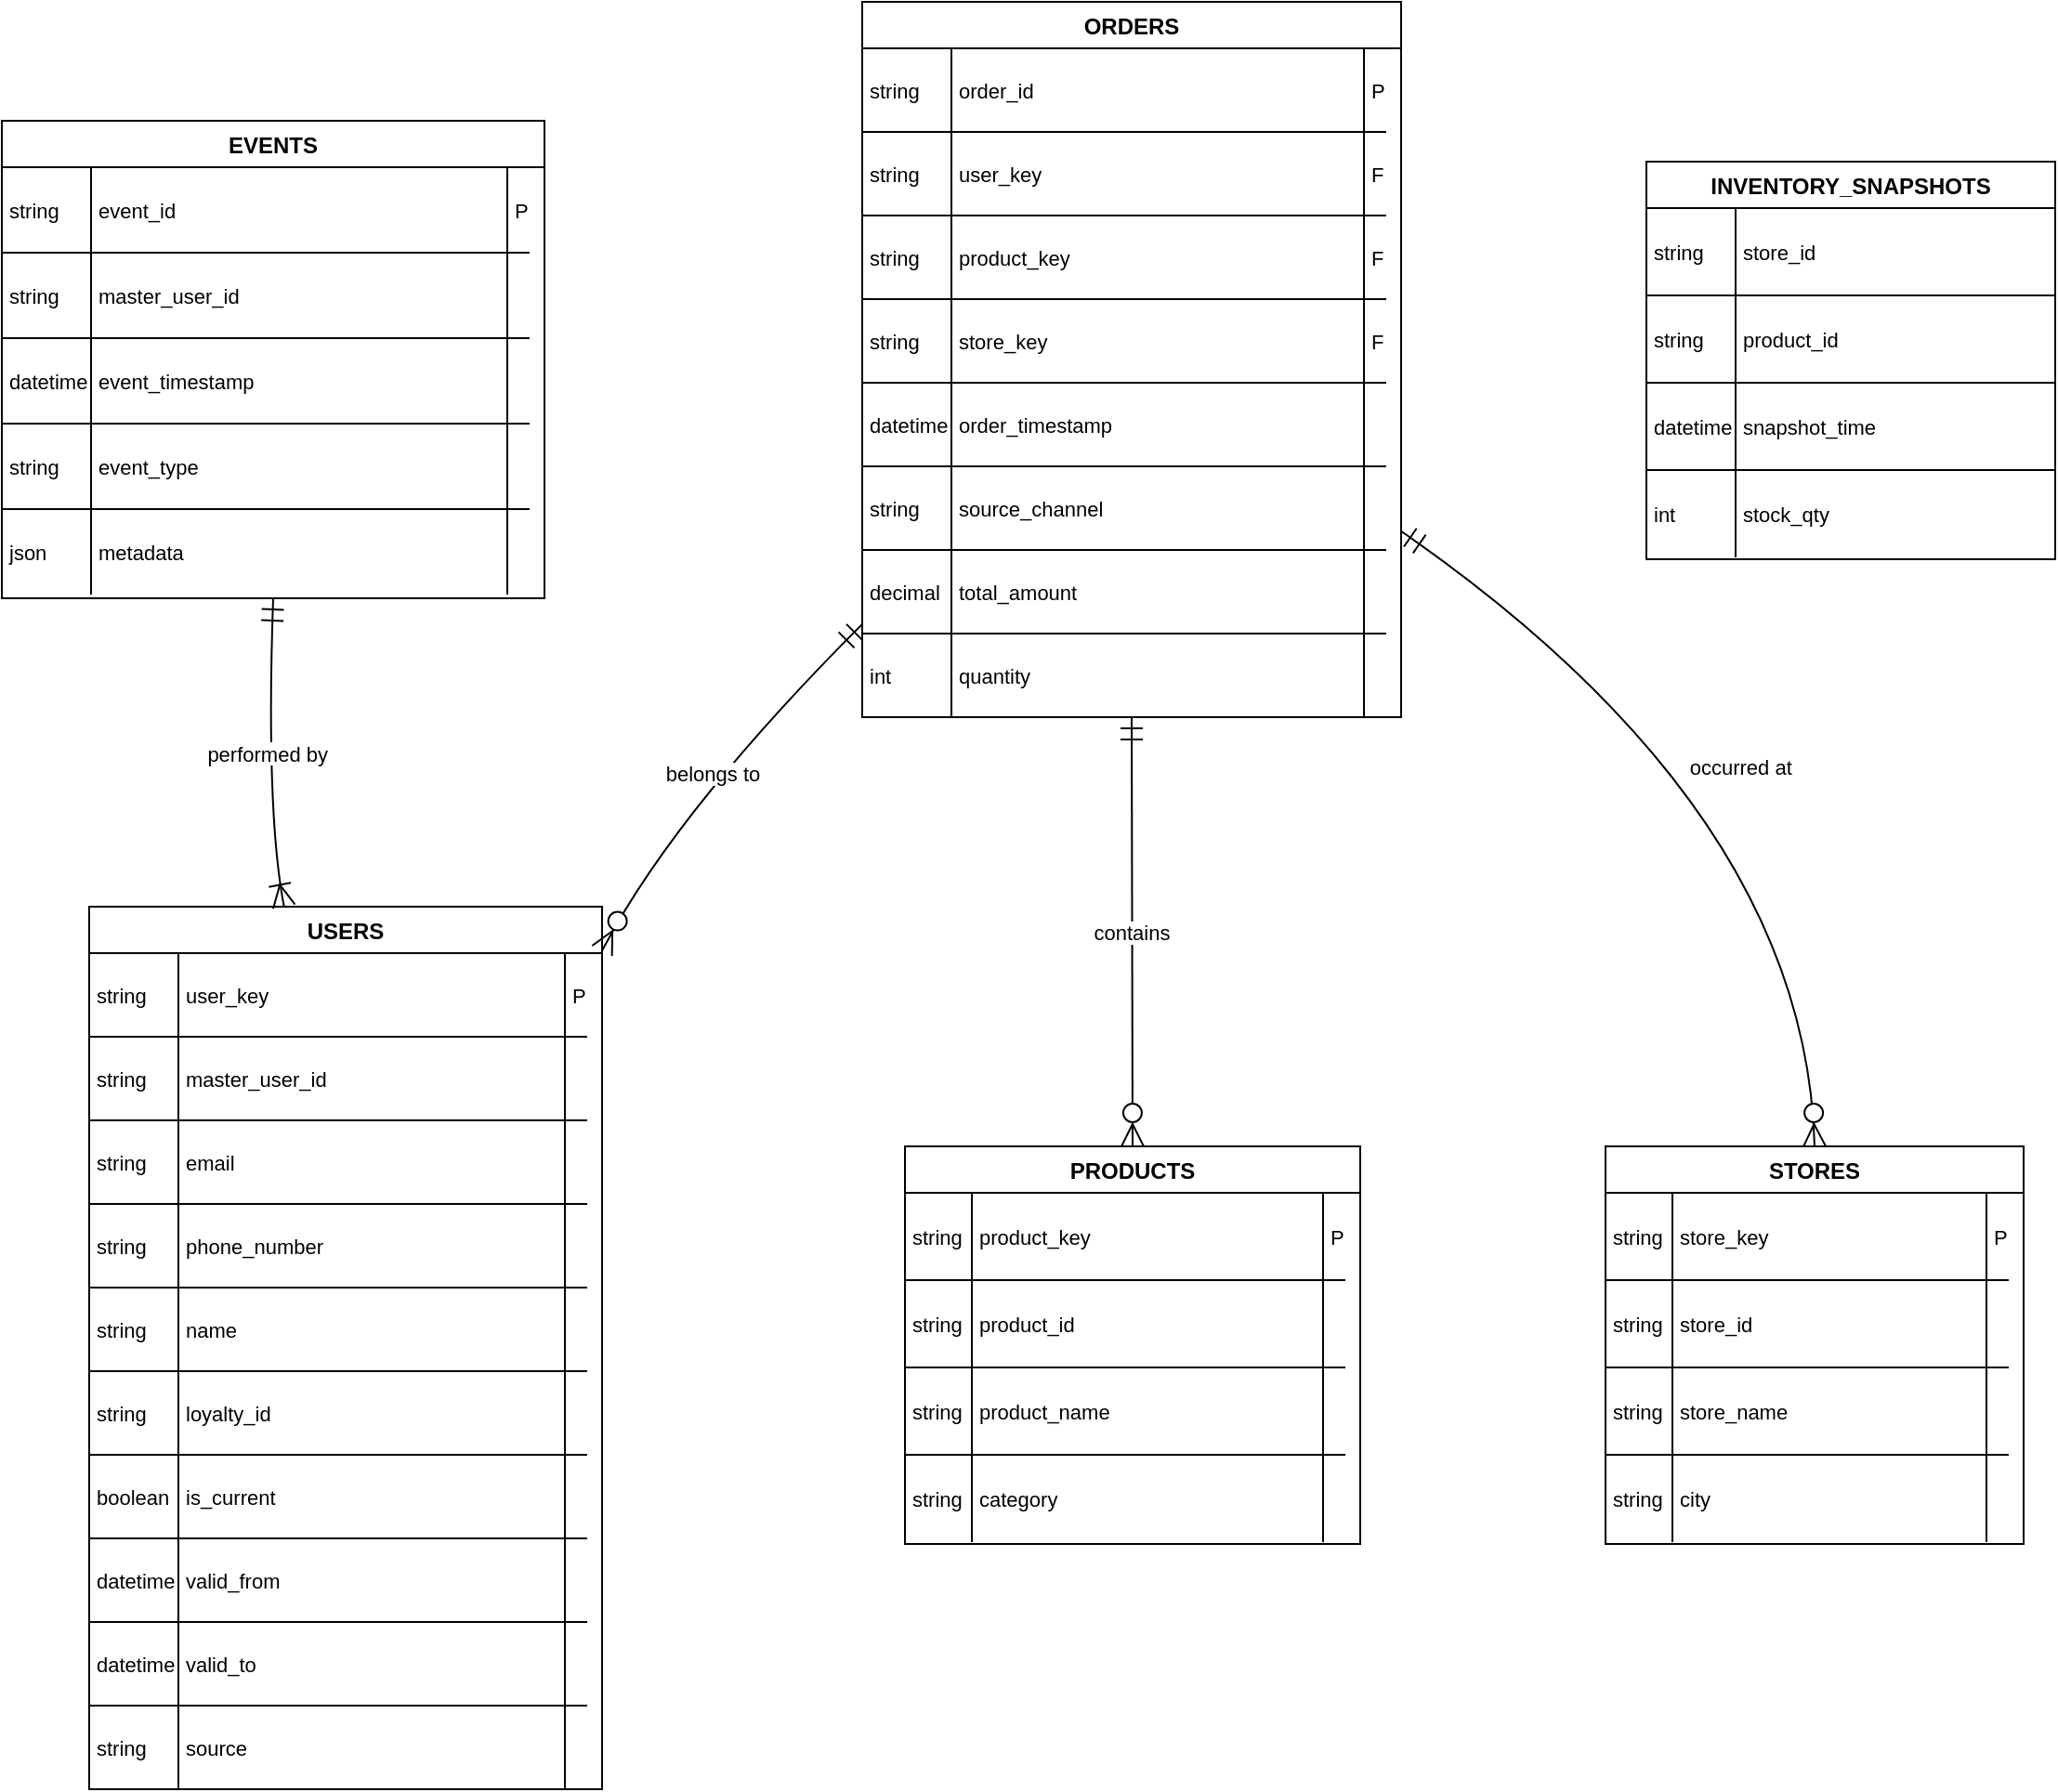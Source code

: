 <mxfile version="27.1.6" pages="2">
  <diagram name="Page-1" id="WefTRPJRLaYt9yLIdalU">
    <mxGraphModel dx="1017" dy="426" grid="1" gridSize="10" guides="1" tooltips="1" connect="1" arrows="1" fold="1" page="1" pageScale="1" pageWidth="850" pageHeight="1100" math="0" shadow="0">
      <root>
        <mxCell id="0" />
        <mxCell id="1" parent="0" />
        <mxCell id="lxnCnVTD18VQQBiebtyx-1" value="USERS" style="shape=table;startSize=25;container=1;collapsible=0;childLayout=tableLayout;fixedRows=1;rowLines=1;fontStyle=1;align=center;resizeLast=1;" vertex="1" parent="1">
          <mxGeometry x="67" y="507" width="276" height="475" as="geometry" />
        </mxCell>
        <mxCell id="lxnCnVTD18VQQBiebtyx-2" style="shape=tableRow;horizontal=0;startSize=0;swimlaneHead=0;swimlaneBody=0;fillColor=none;collapsible=0;dropTarget=0;points=[[0,0.5],[1,0.5]];portConstraint=eastwest;top=0;left=0;right=0;bottom=0;" vertex="1" parent="lxnCnVTD18VQQBiebtyx-1">
          <mxGeometry y="25" width="268" height="45" as="geometry" />
        </mxCell>
        <mxCell id="lxnCnVTD18VQQBiebtyx-3" value="string" style="shape=partialRectangle;connectable=0;fillColor=none;top=0;left=0;bottom=0;right=0;align=left;spacingLeft=2;overflow=hidden;fontSize=11;" vertex="1" parent="lxnCnVTD18VQQBiebtyx-2">
          <mxGeometry width="48" height="45" as="geometry">
            <mxRectangle width="48" height="45" as="alternateBounds" />
          </mxGeometry>
        </mxCell>
        <mxCell id="lxnCnVTD18VQQBiebtyx-4" value="user_key" style="shape=partialRectangle;connectable=0;fillColor=none;top=0;left=0;bottom=0;right=0;align=left;spacingLeft=2;overflow=hidden;fontSize=11;" vertex="1" parent="lxnCnVTD18VQQBiebtyx-2">
          <mxGeometry x="48" width="208" height="45" as="geometry">
            <mxRectangle width="208" height="45" as="alternateBounds" />
          </mxGeometry>
        </mxCell>
        <mxCell id="lxnCnVTD18VQQBiebtyx-5" value="PK" style="shape=partialRectangle;connectable=0;fillColor=none;top=0;left=0;bottom=0;right=0;align=left;spacingLeft=2;overflow=hidden;fontSize=11;" vertex="1" parent="lxnCnVTD18VQQBiebtyx-2">
          <mxGeometry x="256" width="12" height="45" as="geometry">
            <mxRectangle width="12" height="45" as="alternateBounds" />
          </mxGeometry>
        </mxCell>
        <mxCell id="lxnCnVTD18VQQBiebtyx-6" style="shape=tableRow;horizontal=0;startSize=0;swimlaneHead=0;swimlaneBody=0;fillColor=none;collapsible=0;dropTarget=0;points=[[0,0.5],[1,0.5]];portConstraint=eastwest;top=0;left=0;right=0;bottom=0;" vertex="1" parent="lxnCnVTD18VQQBiebtyx-1">
          <mxGeometry y="70" width="268" height="45" as="geometry" />
        </mxCell>
        <mxCell id="lxnCnVTD18VQQBiebtyx-7" value="string" style="shape=partialRectangle;connectable=0;fillColor=none;top=0;left=0;bottom=0;right=0;align=left;spacingLeft=2;overflow=hidden;fontSize=11;" vertex="1" parent="lxnCnVTD18VQQBiebtyx-6">
          <mxGeometry width="48" height="45" as="geometry">
            <mxRectangle width="48" height="45" as="alternateBounds" />
          </mxGeometry>
        </mxCell>
        <mxCell id="lxnCnVTD18VQQBiebtyx-8" value="master_user_id" style="shape=partialRectangle;connectable=0;fillColor=none;top=0;left=0;bottom=0;right=0;align=left;spacingLeft=2;overflow=hidden;fontSize=11;" vertex="1" parent="lxnCnVTD18VQQBiebtyx-6">
          <mxGeometry x="48" width="208" height="45" as="geometry">
            <mxRectangle width="208" height="45" as="alternateBounds" />
          </mxGeometry>
        </mxCell>
        <mxCell id="lxnCnVTD18VQQBiebtyx-9" value="" style="shape=partialRectangle;connectable=0;fillColor=none;top=0;left=0;bottom=0;right=0;align=left;spacingLeft=2;overflow=hidden;fontSize=11;" vertex="1" parent="lxnCnVTD18VQQBiebtyx-6">
          <mxGeometry x="256" width="12" height="45" as="geometry">
            <mxRectangle width="12" height="45" as="alternateBounds" />
          </mxGeometry>
        </mxCell>
        <mxCell id="lxnCnVTD18VQQBiebtyx-10" style="shape=tableRow;horizontal=0;startSize=0;swimlaneHead=0;swimlaneBody=0;fillColor=none;collapsible=0;dropTarget=0;points=[[0,0.5],[1,0.5]];portConstraint=eastwest;top=0;left=0;right=0;bottom=0;" vertex="1" parent="lxnCnVTD18VQQBiebtyx-1">
          <mxGeometry y="115" width="268" height="45" as="geometry" />
        </mxCell>
        <mxCell id="lxnCnVTD18VQQBiebtyx-11" value="string" style="shape=partialRectangle;connectable=0;fillColor=none;top=0;left=0;bottom=0;right=0;align=left;spacingLeft=2;overflow=hidden;fontSize=11;" vertex="1" parent="lxnCnVTD18VQQBiebtyx-10">
          <mxGeometry width="48" height="45" as="geometry">
            <mxRectangle width="48" height="45" as="alternateBounds" />
          </mxGeometry>
        </mxCell>
        <mxCell id="lxnCnVTD18VQQBiebtyx-12" value="email" style="shape=partialRectangle;connectable=0;fillColor=none;top=0;left=0;bottom=0;right=0;align=left;spacingLeft=2;overflow=hidden;fontSize=11;" vertex="1" parent="lxnCnVTD18VQQBiebtyx-10">
          <mxGeometry x="48" width="208" height="45" as="geometry">
            <mxRectangle width="208" height="45" as="alternateBounds" />
          </mxGeometry>
        </mxCell>
        <mxCell id="lxnCnVTD18VQQBiebtyx-13" value="" style="shape=partialRectangle;connectable=0;fillColor=none;top=0;left=0;bottom=0;right=0;align=left;spacingLeft=2;overflow=hidden;fontSize=11;" vertex="1" parent="lxnCnVTD18VQQBiebtyx-10">
          <mxGeometry x="256" width="12" height="45" as="geometry">
            <mxRectangle width="12" height="45" as="alternateBounds" />
          </mxGeometry>
        </mxCell>
        <mxCell id="lxnCnVTD18VQQBiebtyx-14" style="shape=tableRow;horizontal=0;startSize=0;swimlaneHead=0;swimlaneBody=0;fillColor=none;collapsible=0;dropTarget=0;points=[[0,0.5],[1,0.5]];portConstraint=eastwest;top=0;left=0;right=0;bottom=0;" vertex="1" parent="lxnCnVTD18VQQBiebtyx-1">
          <mxGeometry y="160" width="268" height="45" as="geometry" />
        </mxCell>
        <mxCell id="lxnCnVTD18VQQBiebtyx-15" value="string" style="shape=partialRectangle;connectable=0;fillColor=none;top=0;left=0;bottom=0;right=0;align=left;spacingLeft=2;overflow=hidden;fontSize=11;" vertex="1" parent="lxnCnVTD18VQQBiebtyx-14">
          <mxGeometry width="48" height="45" as="geometry">
            <mxRectangle width="48" height="45" as="alternateBounds" />
          </mxGeometry>
        </mxCell>
        <mxCell id="lxnCnVTD18VQQBiebtyx-16" value="phone_number" style="shape=partialRectangle;connectable=0;fillColor=none;top=0;left=0;bottom=0;right=0;align=left;spacingLeft=2;overflow=hidden;fontSize=11;" vertex="1" parent="lxnCnVTD18VQQBiebtyx-14">
          <mxGeometry x="48" width="208" height="45" as="geometry">
            <mxRectangle width="208" height="45" as="alternateBounds" />
          </mxGeometry>
        </mxCell>
        <mxCell id="lxnCnVTD18VQQBiebtyx-17" value="" style="shape=partialRectangle;connectable=0;fillColor=none;top=0;left=0;bottom=0;right=0;align=left;spacingLeft=2;overflow=hidden;fontSize=11;" vertex="1" parent="lxnCnVTD18VQQBiebtyx-14">
          <mxGeometry x="256" width="12" height="45" as="geometry">
            <mxRectangle width="12" height="45" as="alternateBounds" />
          </mxGeometry>
        </mxCell>
        <mxCell id="lxnCnVTD18VQQBiebtyx-18" style="shape=tableRow;horizontal=0;startSize=0;swimlaneHead=0;swimlaneBody=0;fillColor=none;collapsible=0;dropTarget=0;points=[[0,0.5],[1,0.5]];portConstraint=eastwest;top=0;left=0;right=0;bottom=0;" vertex="1" parent="lxnCnVTD18VQQBiebtyx-1">
          <mxGeometry y="205" width="268" height="45" as="geometry" />
        </mxCell>
        <mxCell id="lxnCnVTD18VQQBiebtyx-19" value="string" style="shape=partialRectangle;connectable=0;fillColor=none;top=0;left=0;bottom=0;right=0;align=left;spacingLeft=2;overflow=hidden;fontSize=11;" vertex="1" parent="lxnCnVTD18VQQBiebtyx-18">
          <mxGeometry width="48" height="45" as="geometry">
            <mxRectangle width="48" height="45" as="alternateBounds" />
          </mxGeometry>
        </mxCell>
        <mxCell id="lxnCnVTD18VQQBiebtyx-20" value="name" style="shape=partialRectangle;connectable=0;fillColor=none;top=0;left=0;bottom=0;right=0;align=left;spacingLeft=2;overflow=hidden;fontSize=11;" vertex="1" parent="lxnCnVTD18VQQBiebtyx-18">
          <mxGeometry x="48" width="208" height="45" as="geometry">
            <mxRectangle width="208" height="45" as="alternateBounds" />
          </mxGeometry>
        </mxCell>
        <mxCell id="lxnCnVTD18VQQBiebtyx-21" value="" style="shape=partialRectangle;connectable=0;fillColor=none;top=0;left=0;bottom=0;right=0;align=left;spacingLeft=2;overflow=hidden;fontSize=11;" vertex="1" parent="lxnCnVTD18VQQBiebtyx-18">
          <mxGeometry x="256" width="12" height="45" as="geometry">
            <mxRectangle width="12" height="45" as="alternateBounds" />
          </mxGeometry>
        </mxCell>
        <mxCell id="lxnCnVTD18VQQBiebtyx-22" style="shape=tableRow;horizontal=0;startSize=0;swimlaneHead=0;swimlaneBody=0;fillColor=none;collapsible=0;dropTarget=0;points=[[0,0.5],[1,0.5]];portConstraint=eastwest;top=0;left=0;right=0;bottom=0;" vertex="1" parent="lxnCnVTD18VQQBiebtyx-1">
          <mxGeometry y="250" width="268" height="45" as="geometry" />
        </mxCell>
        <mxCell id="lxnCnVTD18VQQBiebtyx-23" value="string" style="shape=partialRectangle;connectable=0;fillColor=none;top=0;left=0;bottom=0;right=0;align=left;spacingLeft=2;overflow=hidden;fontSize=11;" vertex="1" parent="lxnCnVTD18VQQBiebtyx-22">
          <mxGeometry width="48" height="45" as="geometry">
            <mxRectangle width="48" height="45" as="alternateBounds" />
          </mxGeometry>
        </mxCell>
        <mxCell id="lxnCnVTD18VQQBiebtyx-24" value="loyalty_id" style="shape=partialRectangle;connectable=0;fillColor=none;top=0;left=0;bottom=0;right=0;align=left;spacingLeft=2;overflow=hidden;fontSize=11;" vertex="1" parent="lxnCnVTD18VQQBiebtyx-22">
          <mxGeometry x="48" width="208" height="45" as="geometry">
            <mxRectangle width="208" height="45" as="alternateBounds" />
          </mxGeometry>
        </mxCell>
        <mxCell id="lxnCnVTD18VQQBiebtyx-25" value="" style="shape=partialRectangle;connectable=0;fillColor=none;top=0;left=0;bottom=0;right=0;align=left;spacingLeft=2;overflow=hidden;fontSize=11;" vertex="1" parent="lxnCnVTD18VQQBiebtyx-22">
          <mxGeometry x="256" width="12" height="45" as="geometry">
            <mxRectangle width="12" height="45" as="alternateBounds" />
          </mxGeometry>
        </mxCell>
        <mxCell id="lxnCnVTD18VQQBiebtyx-26" style="shape=tableRow;horizontal=0;startSize=0;swimlaneHead=0;swimlaneBody=0;fillColor=none;collapsible=0;dropTarget=0;points=[[0,0.5],[1,0.5]];portConstraint=eastwest;top=0;left=0;right=0;bottom=0;" vertex="1" parent="lxnCnVTD18VQQBiebtyx-1">
          <mxGeometry y="295" width="268" height="45" as="geometry" />
        </mxCell>
        <mxCell id="lxnCnVTD18VQQBiebtyx-27" value="boolean" style="shape=partialRectangle;connectable=0;fillColor=none;top=0;left=0;bottom=0;right=0;align=left;spacingLeft=2;overflow=hidden;fontSize=11;" vertex="1" parent="lxnCnVTD18VQQBiebtyx-26">
          <mxGeometry width="48" height="45" as="geometry">
            <mxRectangle width="48" height="45" as="alternateBounds" />
          </mxGeometry>
        </mxCell>
        <mxCell id="lxnCnVTD18VQQBiebtyx-28" value="is_current" style="shape=partialRectangle;connectable=0;fillColor=none;top=0;left=0;bottom=0;right=0;align=left;spacingLeft=2;overflow=hidden;fontSize=11;" vertex="1" parent="lxnCnVTD18VQQBiebtyx-26">
          <mxGeometry x="48" width="208" height="45" as="geometry">
            <mxRectangle width="208" height="45" as="alternateBounds" />
          </mxGeometry>
        </mxCell>
        <mxCell id="lxnCnVTD18VQQBiebtyx-29" value="" style="shape=partialRectangle;connectable=0;fillColor=none;top=0;left=0;bottom=0;right=0;align=left;spacingLeft=2;overflow=hidden;fontSize=11;" vertex="1" parent="lxnCnVTD18VQQBiebtyx-26">
          <mxGeometry x="256" width="12" height="45" as="geometry">
            <mxRectangle width="12" height="45" as="alternateBounds" />
          </mxGeometry>
        </mxCell>
        <mxCell id="lxnCnVTD18VQQBiebtyx-30" style="shape=tableRow;horizontal=0;startSize=0;swimlaneHead=0;swimlaneBody=0;fillColor=none;collapsible=0;dropTarget=0;points=[[0,0.5],[1,0.5]];portConstraint=eastwest;top=0;left=0;right=0;bottom=0;" vertex="1" parent="lxnCnVTD18VQQBiebtyx-1">
          <mxGeometry y="340" width="268" height="45" as="geometry" />
        </mxCell>
        <mxCell id="lxnCnVTD18VQQBiebtyx-31" value="datetime" style="shape=partialRectangle;connectable=0;fillColor=none;top=0;left=0;bottom=0;right=0;align=left;spacingLeft=2;overflow=hidden;fontSize=11;" vertex="1" parent="lxnCnVTD18VQQBiebtyx-30">
          <mxGeometry width="48" height="45" as="geometry">
            <mxRectangle width="48" height="45" as="alternateBounds" />
          </mxGeometry>
        </mxCell>
        <mxCell id="lxnCnVTD18VQQBiebtyx-32" value="valid_from" style="shape=partialRectangle;connectable=0;fillColor=none;top=0;left=0;bottom=0;right=0;align=left;spacingLeft=2;overflow=hidden;fontSize=11;" vertex="1" parent="lxnCnVTD18VQQBiebtyx-30">
          <mxGeometry x="48" width="208" height="45" as="geometry">
            <mxRectangle width="208" height="45" as="alternateBounds" />
          </mxGeometry>
        </mxCell>
        <mxCell id="lxnCnVTD18VQQBiebtyx-33" value="" style="shape=partialRectangle;connectable=0;fillColor=none;top=0;left=0;bottom=0;right=0;align=left;spacingLeft=2;overflow=hidden;fontSize=11;" vertex="1" parent="lxnCnVTD18VQQBiebtyx-30">
          <mxGeometry x="256" width="12" height="45" as="geometry">
            <mxRectangle width="12" height="45" as="alternateBounds" />
          </mxGeometry>
        </mxCell>
        <mxCell id="lxnCnVTD18VQQBiebtyx-34" style="shape=tableRow;horizontal=0;startSize=0;swimlaneHead=0;swimlaneBody=0;fillColor=none;collapsible=0;dropTarget=0;points=[[0,0.5],[1,0.5]];portConstraint=eastwest;top=0;left=0;right=0;bottom=0;" vertex="1" parent="lxnCnVTD18VQQBiebtyx-1">
          <mxGeometry y="385" width="268" height="45" as="geometry" />
        </mxCell>
        <mxCell id="lxnCnVTD18VQQBiebtyx-35" value="datetime" style="shape=partialRectangle;connectable=0;fillColor=none;top=0;left=0;bottom=0;right=0;align=left;spacingLeft=2;overflow=hidden;fontSize=11;" vertex="1" parent="lxnCnVTD18VQQBiebtyx-34">
          <mxGeometry width="48" height="45" as="geometry">
            <mxRectangle width="48" height="45" as="alternateBounds" />
          </mxGeometry>
        </mxCell>
        <mxCell id="lxnCnVTD18VQQBiebtyx-36" value="valid_to" style="shape=partialRectangle;connectable=0;fillColor=none;top=0;left=0;bottom=0;right=0;align=left;spacingLeft=2;overflow=hidden;fontSize=11;" vertex="1" parent="lxnCnVTD18VQQBiebtyx-34">
          <mxGeometry x="48" width="208" height="45" as="geometry">
            <mxRectangle width="208" height="45" as="alternateBounds" />
          </mxGeometry>
        </mxCell>
        <mxCell id="lxnCnVTD18VQQBiebtyx-37" value="" style="shape=partialRectangle;connectable=0;fillColor=none;top=0;left=0;bottom=0;right=0;align=left;spacingLeft=2;overflow=hidden;fontSize=11;" vertex="1" parent="lxnCnVTD18VQQBiebtyx-34">
          <mxGeometry x="256" width="12" height="45" as="geometry">
            <mxRectangle width="12" height="45" as="alternateBounds" />
          </mxGeometry>
        </mxCell>
        <mxCell id="lxnCnVTD18VQQBiebtyx-38" style="shape=tableRow;horizontal=0;startSize=0;swimlaneHead=0;swimlaneBody=0;fillColor=none;collapsible=0;dropTarget=0;points=[[0,0.5],[1,0.5]];portConstraint=eastwest;top=0;left=0;right=0;bottom=0;" vertex="1" parent="lxnCnVTD18VQQBiebtyx-1">
          <mxGeometry y="430" width="268" height="45" as="geometry" />
        </mxCell>
        <mxCell id="lxnCnVTD18VQQBiebtyx-39" value="string" style="shape=partialRectangle;connectable=0;fillColor=none;top=0;left=0;bottom=0;right=0;align=left;spacingLeft=2;overflow=hidden;fontSize=11;" vertex="1" parent="lxnCnVTD18VQQBiebtyx-38">
          <mxGeometry width="48" height="45" as="geometry">
            <mxRectangle width="48" height="45" as="alternateBounds" />
          </mxGeometry>
        </mxCell>
        <mxCell id="lxnCnVTD18VQQBiebtyx-40" value="source" style="shape=partialRectangle;connectable=0;fillColor=none;top=0;left=0;bottom=0;right=0;align=left;spacingLeft=2;overflow=hidden;fontSize=11;" vertex="1" parent="lxnCnVTD18VQQBiebtyx-38">
          <mxGeometry x="48" width="208" height="45" as="geometry">
            <mxRectangle width="208" height="45" as="alternateBounds" />
          </mxGeometry>
        </mxCell>
        <mxCell id="lxnCnVTD18VQQBiebtyx-41" value="" style="shape=partialRectangle;connectable=0;fillColor=none;top=0;left=0;bottom=0;right=0;align=left;spacingLeft=2;overflow=hidden;fontSize=11;" vertex="1" parent="lxnCnVTD18VQQBiebtyx-38">
          <mxGeometry x="256" width="12" height="45" as="geometry">
            <mxRectangle width="12" height="45" as="alternateBounds" />
          </mxGeometry>
        </mxCell>
        <mxCell id="lxnCnVTD18VQQBiebtyx-42" value="ORDERS" style="shape=table;startSize=25;container=1;collapsible=0;childLayout=tableLayout;fixedRows=1;rowLines=1;fontStyle=1;align=center;resizeLast=1;" vertex="1" parent="1">
          <mxGeometry x="483" y="20" width="290" height="385" as="geometry" />
        </mxCell>
        <mxCell id="lxnCnVTD18VQQBiebtyx-43" style="shape=tableRow;horizontal=0;startSize=0;swimlaneHead=0;swimlaneBody=0;fillColor=none;collapsible=0;dropTarget=0;points=[[0,0.5],[1,0.5]];portConstraint=eastwest;top=0;left=0;right=0;bottom=0;" vertex="1" parent="lxnCnVTD18VQQBiebtyx-42">
          <mxGeometry y="25" width="282" height="45" as="geometry" />
        </mxCell>
        <mxCell id="lxnCnVTD18VQQBiebtyx-44" value="string" style="shape=partialRectangle;connectable=0;fillColor=none;top=0;left=0;bottom=0;right=0;align=left;spacingLeft=2;overflow=hidden;fontSize=11;" vertex="1" parent="lxnCnVTD18VQQBiebtyx-43">
          <mxGeometry width="48" height="45" as="geometry">
            <mxRectangle width="48" height="45" as="alternateBounds" />
          </mxGeometry>
        </mxCell>
        <mxCell id="lxnCnVTD18VQQBiebtyx-45" value="order_id" style="shape=partialRectangle;connectable=0;fillColor=none;top=0;left=0;bottom=0;right=0;align=left;spacingLeft=2;overflow=hidden;fontSize=11;" vertex="1" parent="lxnCnVTD18VQQBiebtyx-43">
          <mxGeometry x="48" width="222" height="45" as="geometry">
            <mxRectangle width="222" height="45" as="alternateBounds" />
          </mxGeometry>
        </mxCell>
        <mxCell id="lxnCnVTD18VQQBiebtyx-46" value="PK" style="shape=partialRectangle;connectable=0;fillColor=none;top=0;left=0;bottom=0;right=0;align=left;spacingLeft=2;overflow=hidden;fontSize=11;" vertex="1" parent="lxnCnVTD18VQQBiebtyx-43">
          <mxGeometry x="270" width="12" height="45" as="geometry">
            <mxRectangle width="12" height="45" as="alternateBounds" />
          </mxGeometry>
        </mxCell>
        <mxCell id="lxnCnVTD18VQQBiebtyx-47" style="shape=tableRow;horizontal=0;startSize=0;swimlaneHead=0;swimlaneBody=0;fillColor=none;collapsible=0;dropTarget=0;points=[[0,0.5],[1,0.5]];portConstraint=eastwest;top=0;left=0;right=0;bottom=0;" vertex="1" parent="lxnCnVTD18VQQBiebtyx-42">
          <mxGeometry y="70" width="282" height="45" as="geometry" />
        </mxCell>
        <mxCell id="lxnCnVTD18VQQBiebtyx-48" value="string" style="shape=partialRectangle;connectable=0;fillColor=none;top=0;left=0;bottom=0;right=0;align=left;spacingLeft=2;overflow=hidden;fontSize=11;" vertex="1" parent="lxnCnVTD18VQQBiebtyx-47">
          <mxGeometry width="48" height="45" as="geometry">
            <mxRectangle width="48" height="45" as="alternateBounds" />
          </mxGeometry>
        </mxCell>
        <mxCell id="lxnCnVTD18VQQBiebtyx-49" value="user_key" style="shape=partialRectangle;connectable=0;fillColor=none;top=0;left=0;bottom=0;right=0;align=left;spacingLeft=2;overflow=hidden;fontSize=11;" vertex="1" parent="lxnCnVTD18VQQBiebtyx-47">
          <mxGeometry x="48" width="222" height="45" as="geometry">
            <mxRectangle width="222" height="45" as="alternateBounds" />
          </mxGeometry>
        </mxCell>
        <mxCell id="lxnCnVTD18VQQBiebtyx-50" value="FK" style="shape=partialRectangle;connectable=0;fillColor=none;top=0;left=0;bottom=0;right=0;align=left;spacingLeft=2;overflow=hidden;fontSize=11;" vertex="1" parent="lxnCnVTD18VQQBiebtyx-47">
          <mxGeometry x="270" width="12" height="45" as="geometry">
            <mxRectangle width="12" height="45" as="alternateBounds" />
          </mxGeometry>
        </mxCell>
        <mxCell id="lxnCnVTD18VQQBiebtyx-51" style="shape=tableRow;horizontal=0;startSize=0;swimlaneHead=0;swimlaneBody=0;fillColor=none;collapsible=0;dropTarget=0;points=[[0,0.5],[1,0.5]];portConstraint=eastwest;top=0;left=0;right=0;bottom=0;" vertex="1" parent="lxnCnVTD18VQQBiebtyx-42">
          <mxGeometry y="115" width="282" height="45" as="geometry" />
        </mxCell>
        <mxCell id="lxnCnVTD18VQQBiebtyx-52" value="string" style="shape=partialRectangle;connectable=0;fillColor=none;top=0;left=0;bottom=0;right=0;align=left;spacingLeft=2;overflow=hidden;fontSize=11;" vertex="1" parent="lxnCnVTD18VQQBiebtyx-51">
          <mxGeometry width="48" height="45" as="geometry">
            <mxRectangle width="48" height="45" as="alternateBounds" />
          </mxGeometry>
        </mxCell>
        <mxCell id="lxnCnVTD18VQQBiebtyx-53" value="product_key" style="shape=partialRectangle;connectable=0;fillColor=none;top=0;left=0;bottom=0;right=0;align=left;spacingLeft=2;overflow=hidden;fontSize=11;" vertex="1" parent="lxnCnVTD18VQQBiebtyx-51">
          <mxGeometry x="48" width="222" height="45" as="geometry">
            <mxRectangle width="222" height="45" as="alternateBounds" />
          </mxGeometry>
        </mxCell>
        <mxCell id="lxnCnVTD18VQQBiebtyx-54" value="FK" style="shape=partialRectangle;connectable=0;fillColor=none;top=0;left=0;bottom=0;right=0;align=left;spacingLeft=2;overflow=hidden;fontSize=11;" vertex="1" parent="lxnCnVTD18VQQBiebtyx-51">
          <mxGeometry x="270" width="12" height="45" as="geometry">
            <mxRectangle width="12" height="45" as="alternateBounds" />
          </mxGeometry>
        </mxCell>
        <mxCell id="lxnCnVTD18VQQBiebtyx-55" style="shape=tableRow;horizontal=0;startSize=0;swimlaneHead=0;swimlaneBody=0;fillColor=none;collapsible=0;dropTarget=0;points=[[0,0.5],[1,0.5]];portConstraint=eastwest;top=0;left=0;right=0;bottom=0;" vertex="1" parent="lxnCnVTD18VQQBiebtyx-42">
          <mxGeometry y="160" width="282" height="45" as="geometry" />
        </mxCell>
        <mxCell id="lxnCnVTD18VQQBiebtyx-56" value="string" style="shape=partialRectangle;connectable=0;fillColor=none;top=0;left=0;bottom=0;right=0;align=left;spacingLeft=2;overflow=hidden;fontSize=11;" vertex="1" parent="lxnCnVTD18VQQBiebtyx-55">
          <mxGeometry width="48" height="45" as="geometry">
            <mxRectangle width="48" height="45" as="alternateBounds" />
          </mxGeometry>
        </mxCell>
        <mxCell id="lxnCnVTD18VQQBiebtyx-57" value="store_key" style="shape=partialRectangle;connectable=0;fillColor=none;top=0;left=0;bottom=0;right=0;align=left;spacingLeft=2;overflow=hidden;fontSize=11;" vertex="1" parent="lxnCnVTD18VQQBiebtyx-55">
          <mxGeometry x="48" width="222" height="45" as="geometry">
            <mxRectangle width="222" height="45" as="alternateBounds" />
          </mxGeometry>
        </mxCell>
        <mxCell id="lxnCnVTD18VQQBiebtyx-58" value="FK" style="shape=partialRectangle;connectable=0;fillColor=none;top=0;left=0;bottom=0;right=0;align=left;spacingLeft=2;overflow=hidden;fontSize=11;" vertex="1" parent="lxnCnVTD18VQQBiebtyx-55">
          <mxGeometry x="270" width="12" height="45" as="geometry">
            <mxRectangle width="12" height="45" as="alternateBounds" />
          </mxGeometry>
        </mxCell>
        <mxCell id="lxnCnVTD18VQQBiebtyx-59" style="shape=tableRow;horizontal=0;startSize=0;swimlaneHead=0;swimlaneBody=0;fillColor=none;collapsible=0;dropTarget=0;points=[[0,0.5],[1,0.5]];portConstraint=eastwest;top=0;left=0;right=0;bottom=0;" vertex="1" parent="lxnCnVTD18VQQBiebtyx-42">
          <mxGeometry y="205" width="282" height="45" as="geometry" />
        </mxCell>
        <mxCell id="lxnCnVTD18VQQBiebtyx-60" value="datetime" style="shape=partialRectangle;connectable=0;fillColor=none;top=0;left=0;bottom=0;right=0;align=left;spacingLeft=2;overflow=hidden;fontSize=11;" vertex="1" parent="lxnCnVTD18VQQBiebtyx-59">
          <mxGeometry width="48" height="45" as="geometry">
            <mxRectangle width="48" height="45" as="alternateBounds" />
          </mxGeometry>
        </mxCell>
        <mxCell id="lxnCnVTD18VQQBiebtyx-61" value="order_timestamp" style="shape=partialRectangle;connectable=0;fillColor=none;top=0;left=0;bottom=0;right=0;align=left;spacingLeft=2;overflow=hidden;fontSize=11;" vertex="1" parent="lxnCnVTD18VQQBiebtyx-59">
          <mxGeometry x="48" width="222" height="45" as="geometry">
            <mxRectangle width="222" height="45" as="alternateBounds" />
          </mxGeometry>
        </mxCell>
        <mxCell id="lxnCnVTD18VQQBiebtyx-62" value="" style="shape=partialRectangle;connectable=0;fillColor=none;top=0;left=0;bottom=0;right=0;align=left;spacingLeft=2;overflow=hidden;fontSize=11;" vertex="1" parent="lxnCnVTD18VQQBiebtyx-59">
          <mxGeometry x="270" width="12" height="45" as="geometry">
            <mxRectangle width="12" height="45" as="alternateBounds" />
          </mxGeometry>
        </mxCell>
        <mxCell id="lxnCnVTD18VQQBiebtyx-63" style="shape=tableRow;horizontal=0;startSize=0;swimlaneHead=0;swimlaneBody=0;fillColor=none;collapsible=0;dropTarget=0;points=[[0,0.5],[1,0.5]];portConstraint=eastwest;top=0;left=0;right=0;bottom=0;" vertex="1" parent="lxnCnVTD18VQQBiebtyx-42">
          <mxGeometry y="250" width="282" height="45" as="geometry" />
        </mxCell>
        <mxCell id="lxnCnVTD18VQQBiebtyx-64" value="string" style="shape=partialRectangle;connectable=0;fillColor=none;top=0;left=0;bottom=0;right=0;align=left;spacingLeft=2;overflow=hidden;fontSize=11;" vertex="1" parent="lxnCnVTD18VQQBiebtyx-63">
          <mxGeometry width="48" height="45" as="geometry">
            <mxRectangle width="48" height="45" as="alternateBounds" />
          </mxGeometry>
        </mxCell>
        <mxCell id="lxnCnVTD18VQQBiebtyx-65" value="source_channel" style="shape=partialRectangle;connectable=0;fillColor=none;top=0;left=0;bottom=0;right=0;align=left;spacingLeft=2;overflow=hidden;fontSize=11;" vertex="1" parent="lxnCnVTD18VQQBiebtyx-63">
          <mxGeometry x="48" width="222" height="45" as="geometry">
            <mxRectangle width="222" height="45" as="alternateBounds" />
          </mxGeometry>
        </mxCell>
        <mxCell id="lxnCnVTD18VQQBiebtyx-66" value="" style="shape=partialRectangle;connectable=0;fillColor=none;top=0;left=0;bottom=0;right=0;align=left;spacingLeft=2;overflow=hidden;fontSize=11;" vertex="1" parent="lxnCnVTD18VQQBiebtyx-63">
          <mxGeometry x="270" width="12" height="45" as="geometry">
            <mxRectangle width="12" height="45" as="alternateBounds" />
          </mxGeometry>
        </mxCell>
        <mxCell id="lxnCnVTD18VQQBiebtyx-67" style="shape=tableRow;horizontal=0;startSize=0;swimlaneHead=0;swimlaneBody=0;fillColor=none;collapsible=0;dropTarget=0;points=[[0,0.5],[1,0.5]];portConstraint=eastwest;top=0;left=0;right=0;bottom=0;" vertex="1" parent="lxnCnVTD18VQQBiebtyx-42">
          <mxGeometry y="295" width="282" height="45" as="geometry" />
        </mxCell>
        <mxCell id="lxnCnVTD18VQQBiebtyx-68" value="decimal" style="shape=partialRectangle;connectable=0;fillColor=none;top=0;left=0;bottom=0;right=0;align=left;spacingLeft=2;overflow=hidden;fontSize=11;" vertex="1" parent="lxnCnVTD18VQQBiebtyx-67">
          <mxGeometry width="48" height="45" as="geometry">
            <mxRectangle width="48" height="45" as="alternateBounds" />
          </mxGeometry>
        </mxCell>
        <mxCell id="lxnCnVTD18VQQBiebtyx-69" value="total_amount" style="shape=partialRectangle;connectable=0;fillColor=none;top=0;left=0;bottom=0;right=0;align=left;spacingLeft=2;overflow=hidden;fontSize=11;" vertex="1" parent="lxnCnVTD18VQQBiebtyx-67">
          <mxGeometry x="48" width="222" height="45" as="geometry">
            <mxRectangle width="222" height="45" as="alternateBounds" />
          </mxGeometry>
        </mxCell>
        <mxCell id="lxnCnVTD18VQQBiebtyx-70" value="" style="shape=partialRectangle;connectable=0;fillColor=none;top=0;left=0;bottom=0;right=0;align=left;spacingLeft=2;overflow=hidden;fontSize=11;" vertex="1" parent="lxnCnVTD18VQQBiebtyx-67">
          <mxGeometry x="270" width="12" height="45" as="geometry">
            <mxRectangle width="12" height="45" as="alternateBounds" />
          </mxGeometry>
        </mxCell>
        <mxCell id="lxnCnVTD18VQQBiebtyx-71" style="shape=tableRow;horizontal=0;startSize=0;swimlaneHead=0;swimlaneBody=0;fillColor=none;collapsible=0;dropTarget=0;points=[[0,0.5],[1,0.5]];portConstraint=eastwest;top=0;left=0;right=0;bottom=0;" vertex="1" parent="lxnCnVTD18VQQBiebtyx-42">
          <mxGeometry y="340" width="282" height="45" as="geometry" />
        </mxCell>
        <mxCell id="lxnCnVTD18VQQBiebtyx-72" value="int" style="shape=partialRectangle;connectable=0;fillColor=none;top=0;left=0;bottom=0;right=0;align=left;spacingLeft=2;overflow=hidden;fontSize=11;" vertex="1" parent="lxnCnVTD18VQQBiebtyx-71">
          <mxGeometry width="48" height="45" as="geometry">
            <mxRectangle width="48" height="45" as="alternateBounds" />
          </mxGeometry>
        </mxCell>
        <mxCell id="lxnCnVTD18VQQBiebtyx-73" value="quantity" style="shape=partialRectangle;connectable=0;fillColor=none;top=0;left=0;bottom=0;right=0;align=left;spacingLeft=2;overflow=hidden;fontSize=11;" vertex="1" parent="lxnCnVTD18VQQBiebtyx-71">
          <mxGeometry x="48" width="222" height="45" as="geometry">
            <mxRectangle width="222" height="45" as="alternateBounds" />
          </mxGeometry>
        </mxCell>
        <mxCell id="lxnCnVTD18VQQBiebtyx-74" value="" style="shape=partialRectangle;connectable=0;fillColor=none;top=0;left=0;bottom=0;right=0;align=left;spacingLeft=2;overflow=hidden;fontSize=11;" vertex="1" parent="lxnCnVTD18VQQBiebtyx-71">
          <mxGeometry x="270" width="12" height="45" as="geometry">
            <mxRectangle width="12" height="45" as="alternateBounds" />
          </mxGeometry>
        </mxCell>
        <mxCell id="lxnCnVTD18VQQBiebtyx-75" value="PRODUCTS" style="shape=table;startSize=25;container=1;collapsible=0;childLayout=tableLayout;fixedRows=1;rowLines=1;fontStyle=1;align=center;resizeLast=1;" vertex="1" parent="1">
          <mxGeometry x="506" y="636" width="245" height="214" as="geometry" />
        </mxCell>
        <mxCell id="lxnCnVTD18VQQBiebtyx-76" style="shape=tableRow;horizontal=0;startSize=0;swimlaneHead=0;swimlaneBody=0;fillColor=none;collapsible=0;dropTarget=0;points=[[0,0.5],[1,0.5]];portConstraint=eastwest;top=0;left=0;right=0;bottom=0;" vertex="1" parent="lxnCnVTD18VQQBiebtyx-75">
          <mxGeometry y="25" width="237" height="47" as="geometry" />
        </mxCell>
        <mxCell id="lxnCnVTD18VQQBiebtyx-77" value="string" style="shape=partialRectangle;connectable=0;fillColor=none;top=0;left=0;bottom=0;right=0;align=left;spacingLeft=2;overflow=hidden;fontSize=11;" vertex="1" parent="lxnCnVTD18VQQBiebtyx-76">
          <mxGeometry width="36" height="47" as="geometry">
            <mxRectangle width="36" height="47" as="alternateBounds" />
          </mxGeometry>
        </mxCell>
        <mxCell id="lxnCnVTD18VQQBiebtyx-78" value="product_key" style="shape=partialRectangle;connectable=0;fillColor=none;top=0;left=0;bottom=0;right=0;align=left;spacingLeft=2;overflow=hidden;fontSize=11;" vertex="1" parent="lxnCnVTD18VQQBiebtyx-76">
          <mxGeometry x="36" width="189" height="47" as="geometry">
            <mxRectangle width="189" height="47" as="alternateBounds" />
          </mxGeometry>
        </mxCell>
        <mxCell id="lxnCnVTD18VQQBiebtyx-79" value="PK" style="shape=partialRectangle;connectable=0;fillColor=none;top=0;left=0;bottom=0;right=0;align=left;spacingLeft=2;overflow=hidden;fontSize=11;" vertex="1" parent="lxnCnVTD18VQQBiebtyx-76">
          <mxGeometry x="225" width="12" height="47" as="geometry">
            <mxRectangle width="12" height="47" as="alternateBounds" />
          </mxGeometry>
        </mxCell>
        <mxCell id="lxnCnVTD18VQQBiebtyx-80" style="shape=tableRow;horizontal=0;startSize=0;swimlaneHead=0;swimlaneBody=0;fillColor=none;collapsible=0;dropTarget=0;points=[[0,0.5],[1,0.5]];portConstraint=eastwest;top=0;left=0;right=0;bottom=0;" vertex="1" parent="lxnCnVTD18VQQBiebtyx-75">
          <mxGeometry y="72" width="237" height="47" as="geometry" />
        </mxCell>
        <mxCell id="lxnCnVTD18VQQBiebtyx-81" value="string" style="shape=partialRectangle;connectable=0;fillColor=none;top=0;left=0;bottom=0;right=0;align=left;spacingLeft=2;overflow=hidden;fontSize=11;" vertex="1" parent="lxnCnVTD18VQQBiebtyx-80">
          <mxGeometry width="36" height="47" as="geometry">
            <mxRectangle width="36" height="47" as="alternateBounds" />
          </mxGeometry>
        </mxCell>
        <mxCell id="lxnCnVTD18VQQBiebtyx-82" value="product_id" style="shape=partialRectangle;connectable=0;fillColor=none;top=0;left=0;bottom=0;right=0;align=left;spacingLeft=2;overflow=hidden;fontSize=11;" vertex="1" parent="lxnCnVTD18VQQBiebtyx-80">
          <mxGeometry x="36" width="189" height="47" as="geometry">
            <mxRectangle width="189" height="47" as="alternateBounds" />
          </mxGeometry>
        </mxCell>
        <mxCell id="lxnCnVTD18VQQBiebtyx-83" value="" style="shape=partialRectangle;connectable=0;fillColor=none;top=0;left=0;bottom=0;right=0;align=left;spacingLeft=2;overflow=hidden;fontSize=11;" vertex="1" parent="lxnCnVTD18VQQBiebtyx-80">
          <mxGeometry x="225" width="12" height="47" as="geometry">
            <mxRectangle width="12" height="47" as="alternateBounds" />
          </mxGeometry>
        </mxCell>
        <mxCell id="lxnCnVTD18VQQBiebtyx-84" style="shape=tableRow;horizontal=0;startSize=0;swimlaneHead=0;swimlaneBody=0;fillColor=none;collapsible=0;dropTarget=0;points=[[0,0.5],[1,0.5]];portConstraint=eastwest;top=0;left=0;right=0;bottom=0;" vertex="1" parent="lxnCnVTD18VQQBiebtyx-75">
          <mxGeometry y="119" width="237" height="47" as="geometry" />
        </mxCell>
        <mxCell id="lxnCnVTD18VQQBiebtyx-85" value="string" style="shape=partialRectangle;connectable=0;fillColor=none;top=0;left=0;bottom=0;right=0;align=left;spacingLeft=2;overflow=hidden;fontSize=11;" vertex="1" parent="lxnCnVTD18VQQBiebtyx-84">
          <mxGeometry width="36" height="47" as="geometry">
            <mxRectangle width="36" height="47" as="alternateBounds" />
          </mxGeometry>
        </mxCell>
        <mxCell id="lxnCnVTD18VQQBiebtyx-86" value="product_name" style="shape=partialRectangle;connectable=0;fillColor=none;top=0;left=0;bottom=0;right=0;align=left;spacingLeft=2;overflow=hidden;fontSize=11;" vertex="1" parent="lxnCnVTD18VQQBiebtyx-84">
          <mxGeometry x="36" width="189" height="47" as="geometry">
            <mxRectangle width="189" height="47" as="alternateBounds" />
          </mxGeometry>
        </mxCell>
        <mxCell id="lxnCnVTD18VQQBiebtyx-87" value="" style="shape=partialRectangle;connectable=0;fillColor=none;top=0;left=0;bottom=0;right=0;align=left;spacingLeft=2;overflow=hidden;fontSize=11;" vertex="1" parent="lxnCnVTD18VQQBiebtyx-84">
          <mxGeometry x="225" width="12" height="47" as="geometry">
            <mxRectangle width="12" height="47" as="alternateBounds" />
          </mxGeometry>
        </mxCell>
        <mxCell id="lxnCnVTD18VQQBiebtyx-88" style="shape=tableRow;horizontal=0;startSize=0;swimlaneHead=0;swimlaneBody=0;fillColor=none;collapsible=0;dropTarget=0;points=[[0,0.5],[1,0.5]];portConstraint=eastwest;top=0;left=0;right=0;bottom=0;" vertex="1" parent="lxnCnVTD18VQQBiebtyx-75">
          <mxGeometry y="166" width="237" height="47" as="geometry" />
        </mxCell>
        <mxCell id="lxnCnVTD18VQQBiebtyx-89" value="string" style="shape=partialRectangle;connectable=0;fillColor=none;top=0;left=0;bottom=0;right=0;align=left;spacingLeft=2;overflow=hidden;fontSize=11;" vertex="1" parent="lxnCnVTD18VQQBiebtyx-88">
          <mxGeometry width="36" height="47" as="geometry">
            <mxRectangle width="36" height="47" as="alternateBounds" />
          </mxGeometry>
        </mxCell>
        <mxCell id="lxnCnVTD18VQQBiebtyx-90" value="category" style="shape=partialRectangle;connectable=0;fillColor=none;top=0;left=0;bottom=0;right=0;align=left;spacingLeft=2;overflow=hidden;fontSize=11;" vertex="1" parent="lxnCnVTD18VQQBiebtyx-88">
          <mxGeometry x="36" width="189" height="47" as="geometry">
            <mxRectangle width="189" height="47" as="alternateBounds" />
          </mxGeometry>
        </mxCell>
        <mxCell id="lxnCnVTD18VQQBiebtyx-91" value="" style="shape=partialRectangle;connectable=0;fillColor=none;top=0;left=0;bottom=0;right=0;align=left;spacingLeft=2;overflow=hidden;fontSize=11;" vertex="1" parent="lxnCnVTD18VQQBiebtyx-88">
          <mxGeometry x="225" width="12" height="47" as="geometry">
            <mxRectangle width="12" height="47" as="alternateBounds" />
          </mxGeometry>
        </mxCell>
        <mxCell id="lxnCnVTD18VQQBiebtyx-92" value="STORES" style="shape=table;startSize=25;container=1;collapsible=0;childLayout=tableLayout;fixedRows=1;rowLines=1;fontStyle=1;align=center;resizeLast=1;" vertex="1" parent="1">
          <mxGeometry x="883" y="636" width="225" height="214" as="geometry" />
        </mxCell>
        <mxCell id="lxnCnVTD18VQQBiebtyx-93" style="shape=tableRow;horizontal=0;startSize=0;swimlaneHead=0;swimlaneBody=0;fillColor=none;collapsible=0;dropTarget=0;points=[[0,0.5],[1,0.5]];portConstraint=eastwest;top=0;left=0;right=0;bottom=0;" vertex="1" parent="lxnCnVTD18VQQBiebtyx-92">
          <mxGeometry y="25" width="217" height="47" as="geometry" />
        </mxCell>
        <mxCell id="lxnCnVTD18VQQBiebtyx-94" value="string" style="shape=partialRectangle;connectable=0;fillColor=none;top=0;left=0;bottom=0;right=0;align=left;spacingLeft=2;overflow=hidden;fontSize=11;" vertex="1" parent="lxnCnVTD18VQQBiebtyx-93">
          <mxGeometry width="36" height="47" as="geometry">
            <mxRectangle width="36" height="47" as="alternateBounds" />
          </mxGeometry>
        </mxCell>
        <mxCell id="lxnCnVTD18VQQBiebtyx-95" value="store_key" style="shape=partialRectangle;connectable=0;fillColor=none;top=0;left=0;bottom=0;right=0;align=left;spacingLeft=2;overflow=hidden;fontSize=11;" vertex="1" parent="lxnCnVTD18VQQBiebtyx-93">
          <mxGeometry x="36" width="169" height="47" as="geometry">
            <mxRectangle width="169" height="47" as="alternateBounds" />
          </mxGeometry>
        </mxCell>
        <mxCell id="lxnCnVTD18VQQBiebtyx-96" value="PK" style="shape=partialRectangle;connectable=0;fillColor=none;top=0;left=0;bottom=0;right=0;align=left;spacingLeft=2;overflow=hidden;fontSize=11;" vertex="1" parent="lxnCnVTD18VQQBiebtyx-93">
          <mxGeometry x="205" width="12" height="47" as="geometry">
            <mxRectangle width="12" height="47" as="alternateBounds" />
          </mxGeometry>
        </mxCell>
        <mxCell id="lxnCnVTD18VQQBiebtyx-97" style="shape=tableRow;horizontal=0;startSize=0;swimlaneHead=0;swimlaneBody=0;fillColor=none;collapsible=0;dropTarget=0;points=[[0,0.5],[1,0.5]];portConstraint=eastwest;top=0;left=0;right=0;bottom=0;" vertex="1" parent="lxnCnVTD18VQQBiebtyx-92">
          <mxGeometry y="72" width="217" height="47" as="geometry" />
        </mxCell>
        <mxCell id="lxnCnVTD18VQQBiebtyx-98" value="string" style="shape=partialRectangle;connectable=0;fillColor=none;top=0;left=0;bottom=0;right=0;align=left;spacingLeft=2;overflow=hidden;fontSize=11;" vertex="1" parent="lxnCnVTD18VQQBiebtyx-97">
          <mxGeometry width="36" height="47" as="geometry">
            <mxRectangle width="36" height="47" as="alternateBounds" />
          </mxGeometry>
        </mxCell>
        <mxCell id="lxnCnVTD18VQQBiebtyx-99" value="store_id" style="shape=partialRectangle;connectable=0;fillColor=none;top=0;left=0;bottom=0;right=0;align=left;spacingLeft=2;overflow=hidden;fontSize=11;" vertex="1" parent="lxnCnVTD18VQQBiebtyx-97">
          <mxGeometry x="36" width="169" height="47" as="geometry">
            <mxRectangle width="169" height="47" as="alternateBounds" />
          </mxGeometry>
        </mxCell>
        <mxCell id="lxnCnVTD18VQQBiebtyx-100" value="" style="shape=partialRectangle;connectable=0;fillColor=none;top=0;left=0;bottom=0;right=0;align=left;spacingLeft=2;overflow=hidden;fontSize=11;" vertex="1" parent="lxnCnVTD18VQQBiebtyx-97">
          <mxGeometry x="205" width="12" height="47" as="geometry">
            <mxRectangle width="12" height="47" as="alternateBounds" />
          </mxGeometry>
        </mxCell>
        <mxCell id="lxnCnVTD18VQQBiebtyx-101" style="shape=tableRow;horizontal=0;startSize=0;swimlaneHead=0;swimlaneBody=0;fillColor=none;collapsible=0;dropTarget=0;points=[[0,0.5],[1,0.5]];portConstraint=eastwest;top=0;left=0;right=0;bottom=0;" vertex="1" parent="lxnCnVTD18VQQBiebtyx-92">
          <mxGeometry y="119" width="217" height="47" as="geometry" />
        </mxCell>
        <mxCell id="lxnCnVTD18VQQBiebtyx-102" value="string" style="shape=partialRectangle;connectable=0;fillColor=none;top=0;left=0;bottom=0;right=0;align=left;spacingLeft=2;overflow=hidden;fontSize=11;" vertex="1" parent="lxnCnVTD18VQQBiebtyx-101">
          <mxGeometry width="36" height="47" as="geometry">
            <mxRectangle width="36" height="47" as="alternateBounds" />
          </mxGeometry>
        </mxCell>
        <mxCell id="lxnCnVTD18VQQBiebtyx-103" value="store_name" style="shape=partialRectangle;connectable=0;fillColor=none;top=0;left=0;bottom=0;right=0;align=left;spacingLeft=2;overflow=hidden;fontSize=11;" vertex="1" parent="lxnCnVTD18VQQBiebtyx-101">
          <mxGeometry x="36" width="169" height="47" as="geometry">
            <mxRectangle width="169" height="47" as="alternateBounds" />
          </mxGeometry>
        </mxCell>
        <mxCell id="lxnCnVTD18VQQBiebtyx-104" value="" style="shape=partialRectangle;connectable=0;fillColor=none;top=0;left=0;bottom=0;right=0;align=left;spacingLeft=2;overflow=hidden;fontSize=11;" vertex="1" parent="lxnCnVTD18VQQBiebtyx-101">
          <mxGeometry x="205" width="12" height="47" as="geometry">
            <mxRectangle width="12" height="47" as="alternateBounds" />
          </mxGeometry>
        </mxCell>
        <mxCell id="lxnCnVTD18VQQBiebtyx-105" style="shape=tableRow;horizontal=0;startSize=0;swimlaneHead=0;swimlaneBody=0;fillColor=none;collapsible=0;dropTarget=0;points=[[0,0.5],[1,0.5]];portConstraint=eastwest;top=0;left=0;right=0;bottom=0;" vertex="1" parent="lxnCnVTD18VQQBiebtyx-92">
          <mxGeometry y="166" width="217" height="47" as="geometry" />
        </mxCell>
        <mxCell id="lxnCnVTD18VQQBiebtyx-106" value="string" style="shape=partialRectangle;connectable=0;fillColor=none;top=0;left=0;bottom=0;right=0;align=left;spacingLeft=2;overflow=hidden;fontSize=11;" vertex="1" parent="lxnCnVTD18VQQBiebtyx-105">
          <mxGeometry width="36" height="47" as="geometry">
            <mxRectangle width="36" height="47" as="alternateBounds" />
          </mxGeometry>
        </mxCell>
        <mxCell id="lxnCnVTD18VQQBiebtyx-107" value="city" style="shape=partialRectangle;connectable=0;fillColor=none;top=0;left=0;bottom=0;right=0;align=left;spacingLeft=2;overflow=hidden;fontSize=11;" vertex="1" parent="lxnCnVTD18VQQBiebtyx-105">
          <mxGeometry x="36" width="169" height="47" as="geometry">
            <mxRectangle width="169" height="47" as="alternateBounds" />
          </mxGeometry>
        </mxCell>
        <mxCell id="lxnCnVTD18VQQBiebtyx-108" value="" style="shape=partialRectangle;connectable=0;fillColor=none;top=0;left=0;bottom=0;right=0;align=left;spacingLeft=2;overflow=hidden;fontSize=11;" vertex="1" parent="lxnCnVTD18VQQBiebtyx-105">
          <mxGeometry x="205" width="12" height="47" as="geometry">
            <mxRectangle width="12" height="47" as="alternateBounds" />
          </mxGeometry>
        </mxCell>
        <mxCell id="lxnCnVTD18VQQBiebtyx-109" value="EVENTS" style="shape=table;startSize=25;container=1;collapsible=0;childLayout=tableLayout;fixedRows=1;rowLines=1;fontStyle=1;align=center;resizeLast=1;" vertex="1" parent="1">
          <mxGeometry x="20" y="84" width="292" height="257" as="geometry" />
        </mxCell>
        <mxCell id="lxnCnVTD18VQQBiebtyx-110" style="shape=tableRow;horizontal=0;startSize=0;swimlaneHead=0;swimlaneBody=0;fillColor=none;collapsible=0;dropTarget=0;points=[[0,0.5],[1,0.5]];portConstraint=eastwest;top=0;left=0;right=0;bottom=0;" vertex="1" parent="lxnCnVTD18VQQBiebtyx-109">
          <mxGeometry y="25" width="284" height="46" as="geometry" />
        </mxCell>
        <mxCell id="lxnCnVTD18VQQBiebtyx-111" value="string" style="shape=partialRectangle;connectable=0;fillColor=none;top=0;left=0;bottom=0;right=0;align=left;spacingLeft=2;overflow=hidden;fontSize=11;" vertex="1" parent="lxnCnVTD18VQQBiebtyx-110">
          <mxGeometry width="48" height="46" as="geometry">
            <mxRectangle width="48" height="46" as="alternateBounds" />
          </mxGeometry>
        </mxCell>
        <mxCell id="lxnCnVTD18VQQBiebtyx-112" value="event_id" style="shape=partialRectangle;connectable=0;fillColor=none;top=0;left=0;bottom=0;right=0;align=left;spacingLeft=2;overflow=hidden;fontSize=11;" vertex="1" parent="lxnCnVTD18VQQBiebtyx-110">
          <mxGeometry x="48" width="224" height="46" as="geometry">
            <mxRectangle width="224" height="46" as="alternateBounds" />
          </mxGeometry>
        </mxCell>
        <mxCell id="lxnCnVTD18VQQBiebtyx-113" value="PK" style="shape=partialRectangle;connectable=0;fillColor=none;top=0;left=0;bottom=0;right=0;align=left;spacingLeft=2;overflow=hidden;fontSize=11;" vertex="1" parent="lxnCnVTD18VQQBiebtyx-110">
          <mxGeometry x="272" width="12" height="46" as="geometry">
            <mxRectangle width="12" height="46" as="alternateBounds" />
          </mxGeometry>
        </mxCell>
        <mxCell id="lxnCnVTD18VQQBiebtyx-114" style="shape=tableRow;horizontal=0;startSize=0;swimlaneHead=0;swimlaneBody=0;fillColor=none;collapsible=0;dropTarget=0;points=[[0,0.5],[1,0.5]];portConstraint=eastwest;top=0;left=0;right=0;bottom=0;" vertex="1" parent="lxnCnVTD18VQQBiebtyx-109">
          <mxGeometry y="71" width="284" height="46" as="geometry" />
        </mxCell>
        <mxCell id="lxnCnVTD18VQQBiebtyx-115" value="string" style="shape=partialRectangle;connectable=0;fillColor=none;top=0;left=0;bottom=0;right=0;align=left;spacingLeft=2;overflow=hidden;fontSize=11;" vertex="1" parent="lxnCnVTD18VQQBiebtyx-114">
          <mxGeometry width="48" height="46" as="geometry">
            <mxRectangle width="48" height="46" as="alternateBounds" />
          </mxGeometry>
        </mxCell>
        <mxCell id="lxnCnVTD18VQQBiebtyx-116" value="master_user_id" style="shape=partialRectangle;connectable=0;fillColor=none;top=0;left=0;bottom=0;right=0;align=left;spacingLeft=2;overflow=hidden;fontSize=11;" vertex="1" parent="lxnCnVTD18VQQBiebtyx-114">
          <mxGeometry x="48" width="224" height="46" as="geometry">
            <mxRectangle width="224" height="46" as="alternateBounds" />
          </mxGeometry>
        </mxCell>
        <mxCell id="lxnCnVTD18VQQBiebtyx-117" value="" style="shape=partialRectangle;connectable=0;fillColor=none;top=0;left=0;bottom=0;right=0;align=left;spacingLeft=2;overflow=hidden;fontSize=11;" vertex="1" parent="lxnCnVTD18VQQBiebtyx-114">
          <mxGeometry x="272" width="12" height="46" as="geometry">
            <mxRectangle width="12" height="46" as="alternateBounds" />
          </mxGeometry>
        </mxCell>
        <mxCell id="lxnCnVTD18VQQBiebtyx-118" style="shape=tableRow;horizontal=0;startSize=0;swimlaneHead=0;swimlaneBody=0;fillColor=none;collapsible=0;dropTarget=0;points=[[0,0.5],[1,0.5]];portConstraint=eastwest;top=0;left=0;right=0;bottom=0;" vertex="1" parent="lxnCnVTD18VQQBiebtyx-109">
          <mxGeometry y="117" width="284" height="46" as="geometry" />
        </mxCell>
        <mxCell id="lxnCnVTD18VQQBiebtyx-119" value="datetime" style="shape=partialRectangle;connectable=0;fillColor=none;top=0;left=0;bottom=0;right=0;align=left;spacingLeft=2;overflow=hidden;fontSize=11;" vertex="1" parent="lxnCnVTD18VQQBiebtyx-118">
          <mxGeometry width="48" height="46" as="geometry">
            <mxRectangle width="48" height="46" as="alternateBounds" />
          </mxGeometry>
        </mxCell>
        <mxCell id="lxnCnVTD18VQQBiebtyx-120" value="event_timestamp" style="shape=partialRectangle;connectable=0;fillColor=none;top=0;left=0;bottom=0;right=0;align=left;spacingLeft=2;overflow=hidden;fontSize=11;" vertex="1" parent="lxnCnVTD18VQQBiebtyx-118">
          <mxGeometry x="48" width="224" height="46" as="geometry">
            <mxRectangle width="224" height="46" as="alternateBounds" />
          </mxGeometry>
        </mxCell>
        <mxCell id="lxnCnVTD18VQQBiebtyx-121" value="" style="shape=partialRectangle;connectable=0;fillColor=none;top=0;left=0;bottom=0;right=0;align=left;spacingLeft=2;overflow=hidden;fontSize=11;" vertex="1" parent="lxnCnVTD18VQQBiebtyx-118">
          <mxGeometry x="272" width="12" height="46" as="geometry">
            <mxRectangle width="12" height="46" as="alternateBounds" />
          </mxGeometry>
        </mxCell>
        <mxCell id="lxnCnVTD18VQQBiebtyx-122" style="shape=tableRow;horizontal=0;startSize=0;swimlaneHead=0;swimlaneBody=0;fillColor=none;collapsible=0;dropTarget=0;points=[[0,0.5],[1,0.5]];portConstraint=eastwest;top=0;left=0;right=0;bottom=0;" vertex="1" parent="lxnCnVTD18VQQBiebtyx-109">
          <mxGeometry y="163" width="284" height="46" as="geometry" />
        </mxCell>
        <mxCell id="lxnCnVTD18VQQBiebtyx-123" value="string" style="shape=partialRectangle;connectable=0;fillColor=none;top=0;left=0;bottom=0;right=0;align=left;spacingLeft=2;overflow=hidden;fontSize=11;" vertex="1" parent="lxnCnVTD18VQQBiebtyx-122">
          <mxGeometry width="48" height="46" as="geometry">
            <mxRectangle width="48" height="46" as="alternateBounds" />
          </mxGeometry>
        </mxCell>
        <mxCell id="lxnCnVTD18VQQBiebtyx-124" value="event_type" style="shape=partialRectangle;connectable=0;fillColor=none;top=0;left=0;bottom=0;right=0;align=left;spacingLeft=2;overflow=hidden;fontSize=11;" vertex="1" parent="lxnCnVTD18VQQBiebtyx-122">
          <mxGeometry x="48" width="224" height="46" as="geometry">
            <mxRectangle width="224" height="46" as="alternateBounds" />
          </mxGeometry>
        </mxCell>
        <mxCell id="lxnCnVTD18VQQBiebtyx-125" value="" style="shape=partialRectangle;connectable=0;fillColor=none;top=0;left=0;bottom=0;right=0;align=left;spacingLeft=2;overflow=hidden;fontSize=11;" vertex="1" parent="lxnCnVTD18VQQBiebtyx-122">
          <mxGeometry x="272" width="12" height="46" as="geometry">
            <mxRectangle width="12" height="46" as="alternateBounds" />
          </mxGeometry>
        </mxCell>
        <mxCell id="lxnCnVTD18VQQBiebtyx-126" style="shape=tableRow;horizontal=0;startSize=0;swimlaneHead=0;swimlaneBody=0;fillColor=none;collapsible=0;dropTarget=0;points=[[0,0.5],[1,0.5]];portConstraint=eastwest;top=0;left=0;right=0;bottom=0;" vertex="1" parent="lxnCnVTD18VQQBiebtyx-109">
          <mxGeometry y="209" width="284" height="46" as="geometry" />
        </mxCell>
        <mxCell id="lxnCnVTD18VQQBiebtyx-127" value="json" style="shape=partialRectangle;connectable=0;fillColor=none;top=0;left=0;bottom=0;right=0;align=left;spacingLeft=2;overflow=hidden;fontSize=11;" vertex="1" parent="lxnCnVTD18VQQBiebtyx-126">
          <mxGeometry width="48" height="46" as="geometry">
            <mxRectangle width="48" height="46" as="alternateBounds" />
          </mxGeometry>
        </mxCell>
        <mxCell id="lxnCnVTD18VQQBiebtyx-128" value="metadata" style="shape=partialRectangle;connectable=0;fillColor=none;top=0;left=0;bottom=0;right=0;align=left;spacingLeft=2;overflow=hidden;fontSize=11;" vertex="1" parent="lxnCnVTD18VQQBiebtyx-126">
          <mxGeometry x="48" width="224" height="46" as="geometry">
            <mxRectangle width="224" height="46" as="alternateBounds" />
          </mxGeometry>
        </mxCell>
        <mxCell id="lxnCnVTD18VQQBiebtyx-129" value="" style="shape=partialRectangle;connectable=0;fillColor=none;top=0;left=0;bottom=0;right=0;align=left;spacingLeft=2;overflow=hidden;fontSize=11;" vertex="1" parent="lxnCnVTD18VQQBiebtyx-126">
          <mxGeometry x="272" width="12" height="46" as="geometry">
            <mxRectangle width="12" height="46" as="alternateBounds" />
          </mxGeometry>
        </mxCell>
        <mxCell id="lxnCnVTD18VQQBiebtyx-130" value="INVENTORY_SNAPSHOTS" style="shape=table;startSize=25;container=1;collapsible=0;childLayout=tableLayout;fixedRows=1;rowLines=1;fontStyle=1;align=center;resizeLast=1;" vertex="1" parent="1">
          <mxGeometry x="905" y="106" width="220" height="214" as="geometry" />
        </mxCell>
        <mxCell id="lxnCnVTD18VQQBiebtyx-131" style="shape=tableRow;horizontal=0;startSize=0;swimlaneHead=0;swimlaneBody=0;fillColor=none;collapsible=0;dropTarget=0;points=[[0,0.5],[1,0.5]];portConstraint=eastwest;top=0;left=0;right=0;bottom=0;" vertex="1" parent="lxnCnVTD18VQQBiebtyx-130">
          <mxGeometry y="25" width="220" height="47" as="geometry" />
        </mxCell>
        <mxCell id="lxnCnVTD18VQQBiebtyx-132" value="string" style="shape=partialRectangle;connectable=0;fillColor=none;top=0;left=0;bottom=0;right=0;align=left;spacingLeft=2;overflow=hidden;fontSize=11;" vertex="1" parent="lxnCnVTD18VQQBiebtyx-131">
          <mxGeometry width="48" height="47" as="geometry">
            <mxRectangle width="48" height="47" as="alternateBounds" />
          </mxGeometry>
        </mxCell>
        <mxCell id="lxnCnVTD18VQQBiebtyx-133" value="store_id" style="shape=partialRectangle;connectable=0;fillColor=none;top=0;left=0;bottom=0;right=0;align=left;spacingLeft=2;overflow=hidden;fontSize=11;" vertex="1" parent="lxnCnVTD18VQQBiebtyx-131">
          <mxGeometry x="48" width="172" height="47" as="geometry">
            <mxRectangle width="172" height="47" as="alternateBounds" />
          </mxGeometry>
        </mxCell>
        <mxCell id="lxnCnVTD18VQQBiebtyx-134" style="shape=tableRow;horizontal=0;startSize=0;swimlaneHead=0;swimlaneBody=0;fillColor=none;collapsible=0;dropTarget=0;points=[[0,0.5],[1,0.5]];portConstraint=eastwest;top=0;left=0;right=0;bottom=0;" vertex="1" parent="lxnCnVTD18VQQBiebtyx-130">
          <mxGeometry y="72" width="220" height="47" as="geometry" />
        </mxCell>
        <mxCell id="lxnCnVTD18VQQBiebtyx-135" value="string" style="shape=partialRectangle;connectable=0;fillColor=none;top=0;left=0;bottom=0;right=0;align=left;spacingLeft=2;overflow=hidden;fontSize=11;" vertex="1" parent="lxnCnVTD18VQQBiebtyx-134">
          <mxGeometry width="48" height="47" as="geometry">
            <mxRectangle width="48" height="47" as="alternateBounds" />
          </mxGeometry>
        </mxCell>
        <mxCell id="lxnCnVTD18VQQBiebtyx-136" value="product_id" style="shape=partialRectangle;connectable=0;fillColor=none;top=0;left=0;bottom=0;right=0;align=left;spacingLeft=2;overflow=hidden;fontSize=11;" vertex="1" parent="lxnCnVTD18VQQBiebtyx-134">
          <mxGeometry x="48" width="172" height="47" as="geometry">
            <mxRectangle width="172" height="47" as="alternateBounds" />
          </mxGeometry>
        </mxCell>
        <mxCell id="lxnCnVTD18VQQBiebtyx-137" style="shape=tableRow;horizontal=0;startSize=0;swimlaneHead=0;swimlaneBody=0;fillColor=none;collapsible=0;dropTarget=0;points=[[0,0.5],[1,0.5]];portConstraint=eastwest;top=0;left=0;right=0;bottom=0;" vertex="1" parent="lxnCnVTD18VQQBiebtyx-130">
          <mxGeometry y="119" width="220" height="47" as="geometry" />
        </mxCell>
        <mxCell id="lxnCnVTD18VQQBiebtyx-138" value="datetime" style="shape=partialRectangle;connectable=0;fillColor=none;top=0;left=0;bottom=0;right=0;align=left;spacingLeft=2;overflow=hidden;fontSize=11;" vertex="1" parent="lxnCnVTD18VQQBiebtyx-137">
          <mxGeometry width="48" height="47" as="geometry">
            <mxRectangle width="48" height="47" as="alternateBounds" />
          </mxGeometry>
        </mxCell>
        <mxCell id="lxnCnVTD18VQQBiebtyx-139" value="snapshot_time" style="shape=partialRectangle;connectable=0;fillColor=none;top=0;left=0;bottom=0;right=0;align=left;spacingLeft=2;overflow=hidden;fontSize=11;" vertex="1" parent="lxnCnVTD18VQQBiebtyx-137">
          <mxGeometry x="48" width="172" height="47" as="geometry">
            <mxRectangle width="172" height="47" as="alternateBounds" />
          </mxGeometry>
        </mxCell>
        <mxCell id="lxnCnVTD18VQQBiebtyx-140" style="shape=tableRow;horizontal=0;startSize=0;swimlaneHead=0;swimlaneBody=0;fillColor=none;collapsible=0;dropTarget=0;points=[[0,0.5],[1,0.5]];portConstraint=eastwest;top=0;left=0;right=0;bottom=0;" vertex="1" parent="lxnCnVTD18VQQBiebtyx-130">
          <mxGeometry y="166" width="220" height="47" as="geometry" />
        </mxCell>
        <mxCell id="lxnCnVTD18VQQBiebtyx-141" value="int" style="shape=partialRectangle;connectable=0;fillColor=none;top=0;left=0;bottom=0;right=0;align=left;spacingLeft=2;overflow=hidden;fontSize=11;" vertex="1" parent="lxnCnVTD18VQQBiebtyx-140">
          <mxGeometry width="48" height="47" as="geometry">
            <mxRectangle width="48" height="47" as="alternateBounds" />
          </mxGeometry>
        </mxCell>
        <mxCell id="lxnCnVTD18VQQBiebtyx-142" value="stock_qty" style="shape=partialRectangle;connectable=0;fillColor=none;top=0;left=0;bottom=0;right=0;align=left;spacingLeft=2;overflow=hidden;fontSize=11;" vertex="1" parent="lxnCnVTD18VQQBiebtyx-140">
          <mxGeometry x="48" width="172" height="47" as="geometry">
            <mxRectangle width="172" height="47" as="alternateBounds" />
          </mxGeometry>
        </mxCell>
        <mxCell id="lxnCnVTD18VQQBiebtyx-143" value="belongs to" style="curved=1;startArrow=ERmandOne;startSize=10;;endArrow=ERzeroToMany;endSize=10;;exitX=0;exitY=0.87;entryX=1;entryY=0.05;rounded=0;" edge="1" parent="1" source="lxnCnVTD18VQQBiebtyx-42" target="lxnCnVTD18VQQBiebtyx-1">
          <mxGeometry relative="1" as="geometry">
            <Array as="points">
              <mxPoint x="382" y="456" />
            </Array>
          </mxGeometry>
        </mxCell>
        <mxCell id="lxnCnVTD18VQQBiebtyx-144" value="contains" style="curved=1;startArrow=ERmandOne;startSize=10;;endArrow=ERzeroToMany;endSize=10;;exitX=0.5;exitY=1;entryX=0.5;entryY=0;rounded=0;" edge="1" parent="1" source="lxnCnVTD18VQQBiebtyx-42" target="lxnCnVTD18VQQBiebtyx-75">
          <mxGeometry relative="1" as="geometry">
            <Array as="points" />
          </mxGeometry>
        </mxCell>
        <mxCell id="lxnCnVTD18VQQBiebtyx-145" value="occurred at" style="curved=1;startArrow=ERmandOne;startSize=10;;endArrow=ERzeroToMany;endSize=10;;exitX=1;exitY=0.74;entryX=0.5;entryY=0;rounded=0;" edge="1" parent="1" source="lxnCnVTD18VQQBiebtyx-42" target="lxnCnVTD18VQQBiebtyx-92">
          <mxGeometry relative="1" as="geometry">
            <Array as="points">
              <mxPoint x="991" y="456" />
            </Array>
          </mxGeometry>
        </mxCell>
        <mxCell id="lxnCnVTD18VQQBiebtyx-146" value="performed by" style="curved=1;startArrow=ERmandOne;startSize=10;;endArrow=ERoneToMany;endSize=10;;exitX=0.5;exitY=1;entryX=0.38;entryY=0;rounded=0;" edge="1" parent="1" source="lxnCnVTD18VQQBiebtyx-109" target="lxnCnVTD18VQQBiebtyx-1">
          <mxGeometry relative="1" as="geometry">
            <Array as="points">
              <mxPoint x="162" y="456" />
            </Array>
          </mxGeometry>
        </mxCell>
      </root>
    </mxGraphModel>
  </diagram>
  <diagram id="WS8zAuzQH5XfqMlbBq1q" name="Page-2">
    <mxGraphModel dx="1017" dy="426" grid="1" gridSize="10" guides="1" tooltips="1" connect="1" arrows="1" fold="1" page="1" pageScale="1" pageWidth="850" pageHeight="1100" math="0" shadow="0">
      <root>
        <mxCell id="0" />
        <mxCell id="1" parent="0" />
      </root>
    </mxGraphModel>
  </diagram>
</mxfile>
